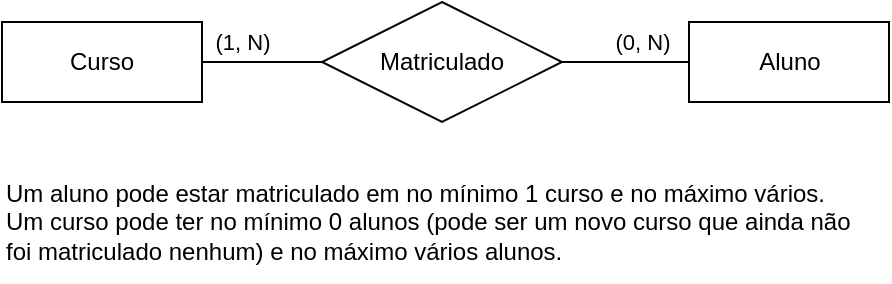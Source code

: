 <mxfile version="21.6.9" type="github">
  <diagram name="Página-1" id="2HY_7kydOwEn8t5Ldo46">
    <mxGraphModel dx="443" dy="379" grid="1" gridSize="10" guides="1" tooltips="1" connect="1" arrows="1" fold="1" page="1" pageScale="1" pageWidth="827" pageHeight="1169" math="0" shadow="0">
      <root>
        <mxCell id="0" />
        <mxCell id="1" parent="0" />
        <mxCell id="DIFYzaYjqBroH2ONJG6T-4" style="edgeStyle=orthogonalEdgeStyle;rounded=0;orthogonalLoop=1;jettySize=auto;html=1;exitX=1;exitY=0.5;exitDx=0;exitDy=0;entryX=0;entryY=0.5;entryDx=0;entryDy=0;endArrow=none;endFill=0;" edge="1" parent="1" source="DIFYzaYjqBroH2ONJG6T-1" target="DIFYzaYjqBroH2ONJG6T-2">
          <mxGeometry relative="1" as="geometry" />
        </mxCell>
        <mxCell id="DIFYzaYjqBroH2ONJG6T-6" value="&lt;div&gt;(1, N)&lt;/div&gt;" style="edgeLabel;html=1;align=center;verticalAlign=middle;resizable=0;points=[];" vertex="1" connectable="0" parent="DIFYzaYjqBroH2ONJG6T-4">
          <mxGeometry x="-0.453" y="1" relative="1" as="geometry">
            <mxPoint x="3" y="-9" as="offset" />
          </mxGeometry>
        </mxCell>
        <mxCell id="DIFYzaYjqBroH2ONJG6T-1" value="Curso" style="whiteSpace=wrap;html=1;align=center;" vertex="1" parent="1">
          <mxGeometry x="70" y="100" width="100" height="40" as="geometry" />
        </mxCell>
        <mxCell id="DIFYzaYjqBroH2ONJG6T-5" style="edgeStyle=orthogonalEdgeStyle;rounded=0;orthogonalLoop=1;jettySize=auto;html=1;exitX=1;exitY=0.5;exitDx=0;exitDy=0;entryX=0;entryY=0.5;entryDx=0;entryDy=0;endArrow=none;endFill=0;" edge="1" parent="1" source="DIFYzaYjqBroH2ONJG6T-2" target="DIFYzaYjqBroH2ONJG6T-3">
          <mxGeometry relative="1" as="geometry" />
        </mxCell>
        <mxCell id="DIFYzaYjqBroH2ONJG6T-7" value="(0, N)" style="edgeLabel;html=1;align=center;verticalAlign=middle;resizable=0;points=[];" vertex="1" connectable="0" parent="DIFYzaYjqBroH2ONJG6T-5">
          <mxGeometry x="0.757" y="1" relative="1" as="geometry">
            <mxPoint x="-16" y="-9" as="offset" />
          </mxGeometry>
        </mxCell>
        <mxCell id="DIFYzaYjqBroH2ONJG6T-2" value="Matriculado" style="shape=rhombus;perimeter=rhombusPerimeter;whiteSpace=wrap;html=1;align=center;" vertex="1" parent="1">
          <mxGeometry x="230" y="90" width="120" height="60" as="geometry" />
        </mxCell>
        <mxCell id="DIFYzaYjqBroH2ONJG6T-3" value="Aluno" style="whiteSpace=wrap;html=1;align=center;" vertex="1" parent="1">
          <mxGeometry x="413.5" y="100" width="100" height="40" as="geometry" />
        </mxCell>
        <mxCell id="DIFYzaYjqBroH2ONJG6T-8" value="&lt;div&gt;Um aluno pode estar matriculado em no mínimo 1 curso e no máximo vários.&lt;/div&gt;&lt;div&gt;Um curso pode ter no mínimo 0 alunos (pode ser um novo curso que ainda não foi matriculado nenhum) e no máximo vários alunos.&lt;br&gt;&lt;/div&gt;" style="text;html=1;strokeColor=none;fillColor=none;align=left;verticalAlign=middle;whiteSpace=wrap;rounded=0;" vertex="1" parent="1">
          <mxGeometry x="70" y="170" width="440" height="60" as="geometry" />
        </mxCell>
      </root>
    </mxGraphModel>
  </diagram>
</mxfile>
